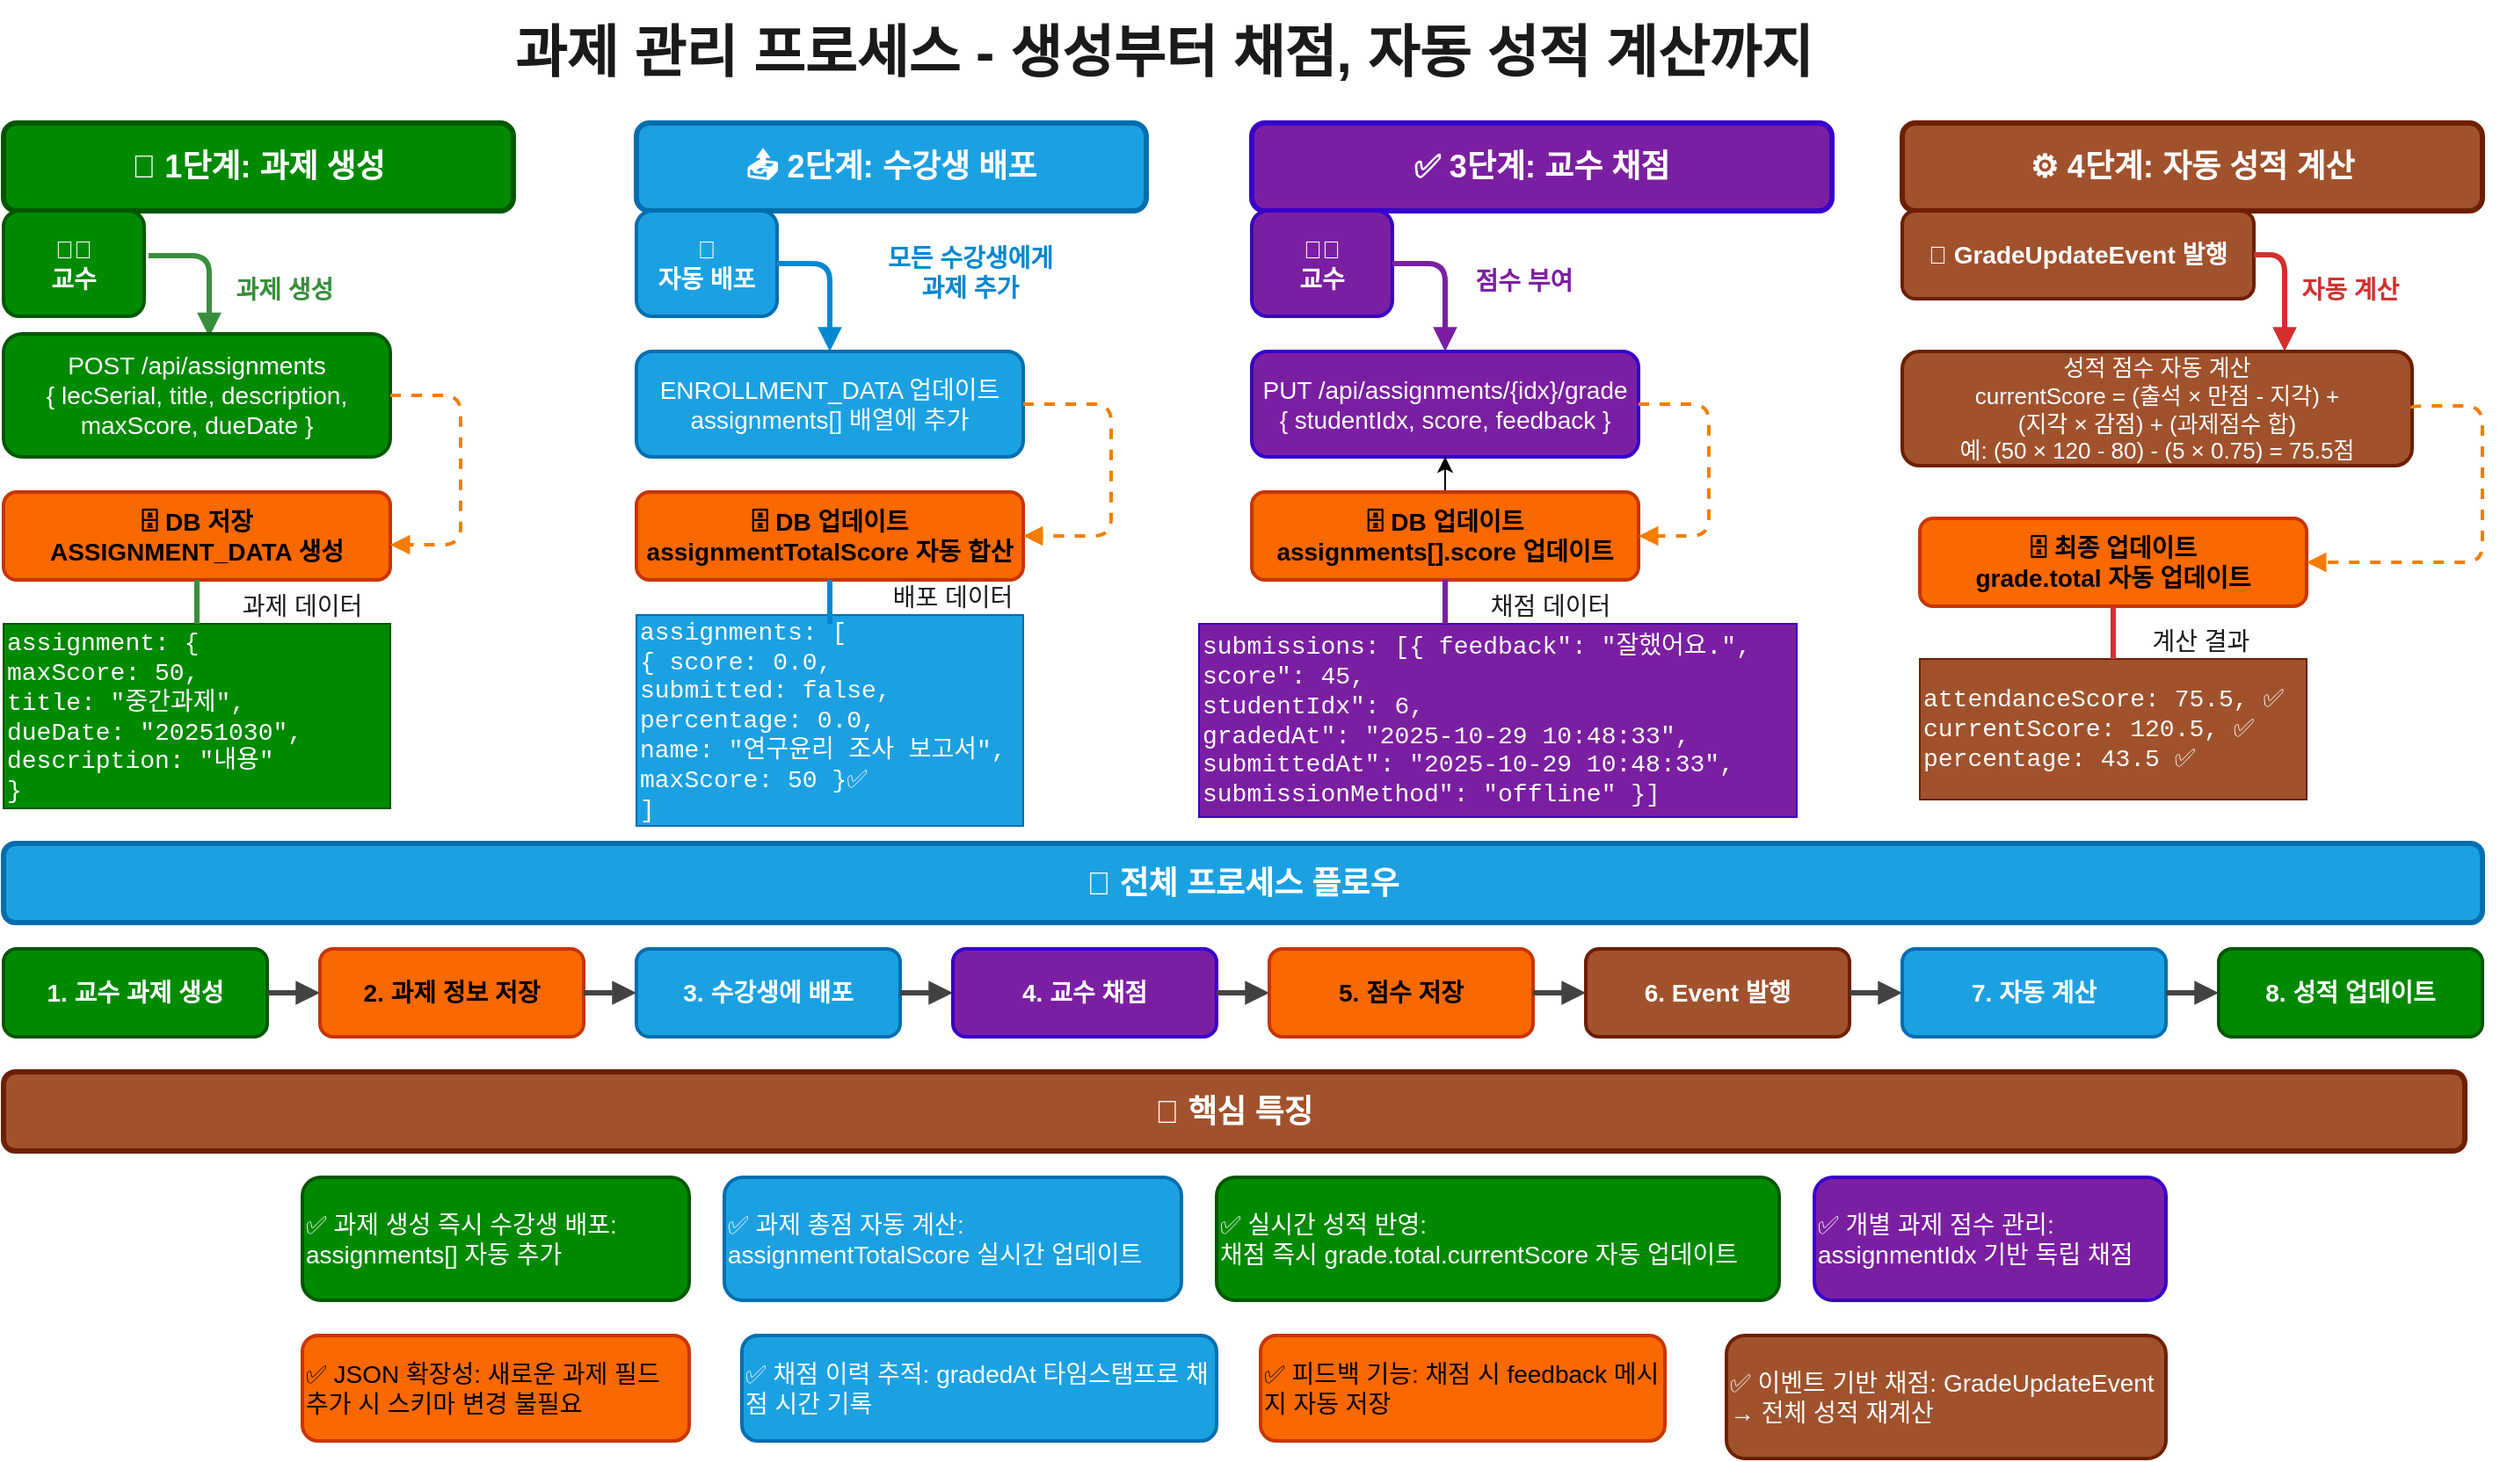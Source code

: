 <mxfile version="28.2.8">
  <diagram name="과제 관리 프로세스" id="assignment-process">
    <mxGraphModel dx="2903" dy="536" grid="1" gridSize="10" guides="1" tooltips="1" connect="1" arrows="1" fold="1" page="1" pageScale="1" pageWidth="1920" pageHeight="1080" background="light-dark(#FFFFFF,#FFFFFF)" math="0" shadow="0">
      <root>
        <mxCell id="0" />
        <mxCell id="1" parent="0" />
        <mxCell id="title" value="과제 관리 프로세스 - 생성부터 채점, 자동 성적 계산까지" style="text;html=1;strokeColor=none;fillColor=none;align=center;verticalAlign=middle;whiteSpace=wrap;rounded=0;fontSize=32;fontStyle=1;fontColor=light-dark(#1A1A1A,#000000);" parent="1" vertex="1">
          <mxGeometry x="-1740" y="30" width="1040" height="60" as="geometry" />
        </mxCell>
        <mxCell id="section1" value="📝 1단계: 과제 생성" style="rounded=1;whiteSpace=wrap;html=1;fillColor=#008a00;strokeColor=#005700;strokeWidth=3;fontSize=18;fontColor=#ffffff;fontStyle=1;" parent="1" vertex="1">
          <mxGeometry x="-1880" y="100" width="290" height="50" as="geometry" />
        </mxCell>
        <mxCell id="professor1" value="👨‍🏫&#xa;교수" style="text;html=1;strokeColor=#005700;fillColor=#008a00;align=center;verticalAlign=middle;whiteSpace=wrap;rounded=1;fontSize=14;fontColor=#ffffff;fontStyle=1;strokeWidth=2;" parent="1" vertex="1">
          <mxGeometry x="-1880" y="150" width="80" height="60" as="geometry" />
        </mxCell>
        <mxCell id="arrow1" value="" style="endArrow=block;html=1;strokeWidth=3;strokeColor=#388E3C;endFill=1;fontSize=14;edgeStyle=orthogonalEdgeStyle;exitX=1.031;exitY=0.425;exitDx=0;exitDy=0;exitPerimeter=0;entryX=0.532;entryY=0.025;entryDx=0;entryDy=0;entryPerimeter=0;" parent="1" source="professor1" target="api1" edge="1">
          <mxGeometry width="50" height="50" relative="1" as="geometry">
            <mxPoint x="-1690" y="195" as="sourcePoint" />
            <mxPoint x="-1680" y="215" as="targetPoint" />
            <Array as="points">
              <mxPoint x="-1763" y="176" />
            </Array>
          </mxGeometry>
        </mxCell>
        <mxCell id="arrow1-label" value="과제 생성" style="text;html=1;strokeColor=none;fillColor=none;align=center;verticalAlign=middle;whiteSpace=wrap;rounded=0;fontSize=14;fontColor=#388E3C;fontStyle=1;" parent="1" vertex="1">
          <mxGeometry x="-1770" y="175" width="100" height="40" as="geometry" />
        </mxCell>
        <mxCell id="api1" value="POST /api/assignments&#xa;{ lecSerial, title, description,&#xa;  maxScore, dueDate }" style="rounded=1;whiteSpace=wrap;html=1;fillColor=#008a00;strokeColor=#005700;strokeWidth=2;fontSize=14;fontColor=#ffffff;align=center;" parent="1" vertex="1">
          <mxGeometry x="-1880" y="220" width="220" height="70" as="geometry" />
        </mxCell>
        <mxCell id="db1" value="🗄️ DB 저장&#xa;ASSIGNMENT_DATA 생성" style="rounded=1;whiteSpace=wrap;html=1;fillColor=#fa6800;strokeColor=#C73500;strokeWidth=2;fontSize=14;fontColor=#000000;fontStyle=1;align=center;" parent="1" vertex="1">
          <mxGeometry x="-1880" y="310" width="220" height="50" as="geometry" />
        </mxCell>
        <mxCell id="db1-arrow" value="" style="endArrow=block;html=1;strokeWidth=2;strokeColor=#F57C00;endFill=1;dashed=1;fontSize=14;exitX=1;exitY=0.5;exitDx=0;exitDy=0;edgeStyle=orthogonalEdgeStyle;" parent="1" source="api1" edge="1">
          <mxGeometry width="50" height="50" relative="1" as="geometry">
            <mxPoint x="-1510" y="230" as="sourcePoint" />
            <mxPoint x="-1660" y="340" as="targetPoint" />
            <Array as="points">
              <mxPoint x="-1620" y="255" />
              <mxPoint x="-1620" y="340" />
            </Array>
          </mxGeometry>
        </mxCell>
        <mxCell id="data1-box" value="&lt;div&gt;assignment: {&lt;/div&gt;&lt;div&gt;maxScore: 50,&lt;/div&gt;&lt;div&gt;title: &quot;중간과제&quot;,&lt;/div&gt;&lt;div&gt;dueDate: &quot;20251030&quot;,&lt;/div&gt;&lt;div&gt;description: &quot;내용&quot;&lt;/div&gt;&lt;div&gt;}&lt;/div&gt;" style="rounded=0;whiteSpace=wrap;html=1;fillColor=#008a00;strokeColor=#005700;strokeWidth=1;fontSize=14;fontColor=#ffffff;align=left;fontFamily=Courier New;" parent="1" vertex="1">
          <mxGeometry x="-1880" y="385" width="220" height="105" as="geometry" />
        </mxCell>
        <mxCell id="section2" value="📤 2단계: 수강생 배포" style="rounded=1;whiteSpace=wrap;html=1;fillColor=#1ba1e2;strokeColor=#006EAF;strokeWidth=3;fontSize=18;fontColor=#ffffff;fontStyle=1;" parent="1" vertex="1">
          <mxGeometry x="-1520" y="100" width="290" height="50" as="geometry" />
        </mxCell>
        <mxCell id="auto-distribute" value="🔄&#xa;자동 배포" style="text;html=1;strokeColor=#006EAF;fillColor=#1ba1e2;align=center;verticalAlign=middle;whiteSpace=wrap;rounded=1;fontSize=14;fontColor=#ffffff;fontStyle=1;strokeWidth=2;" parent="1" vertex="1">
          <mxGeometry x="-1520" y="150" width="80" height="60" as="geometry" />
        </mxCell>
        <mxCell id="arrow3" value="" style="endArrow=block;html=1;strokeWidth=3;strokeColor=#0288D1;endFill=1;entryX=0.5;entryY=0;entryDx=0;entryDy=0;exitX=1;exitY=0.5;exitDx=0;exitDy=0;edgeStyle=orthogonalEdgeStyle;" parent="1" source="auto-distribute" target="api2" edge="1">
          <mxGeometry width="50" height="50" relative="1" as="geometry">
            <mxPoint x="-1430" y="200" as="sourcePoint" />
            <mxPoint x="-1330" y="200" as="targetPoint" />
          </mxGeometry>
        </mxCell>
        <mxCell id="arrow3-label" value="모든 수강생에게&#xa;과제 추가" style="text;html=1;strokeColor=none;fillColor=none;align=center;verticalAlign=middle;whiteSpace=wrap;rounded=0;fontSize=14;fontColor=#0288D1;fontStyle=1;" parent="1" vertex="1">
          <mxGeometry x="-1390" y="170" width="120" height="30" as="geometry" />
        </mxCell>
        <mxCell id="api2" value="ENROLLMENT_DATA 업데이트&#xa;assignments[] 배열에 추가" style="rounded=1;whiteSpace=wrap;html=1;fillColor=#1ba1e2;strokeColor=#006EAF;strokeWidth=2;fontSize=14;fontColor=#ffffff;align=center;" parent="1" vertex="1">
          <mxGeometry x="-1520" y="230" width="220" height="60" as="geometry" />
        </mxCell>
        <mxCell id="db2" value="🗄️ DB 업데이트&#xa;assignmentTotalScore 자동 합산" style="rounded=1;whiteSpace=wrap;html=1;fillColor=#fa6800;strokeColor=#C73500;strokeWidth=2;fontSize=14;fontColor=#000000;fontStyle=1;align=center;" parent="1" vertex="1">
          <mxGeometry x="-1520" y="310" width="220" height="50" as="geometry" />
        </mxCell>
        <mxCell id="db2-arrow" value="" style="endArrow=block;html=1;strokeWidth=2;strokeColor=#F57C00;endFill=1;dashed=1;fontSize=14;entryX=1;entryY=0.5;entryDx=0;entryDy=0;exitX=1;exitY=0.5;exitDx=0;exitDy=0;edgeStyle=orthogonalEdgeStyle;" parent="1" source="api2" target="db2" edge="1">
          <mxGeometry width="50" height="50" relative="1" as="geometry">
            <mxPoint x="-1150" y="235" as="sourcePoint" />
            <mxPoint x="-1150" y="255" as="targetPoint" />
            <Array as="points">
              <mxPoint x="-1250" y="260" />
              <mxPoint x="-1250" y="335" />
            </Array>
          </mxGeometry>
        </mxCell>
        <mxCell id="data2-box" value="&lt;div&gt;assignments: [&lt;/div&gt;&lt;div&gt;{ score: 0.0,&lt;/div&gt;&lt;div&gt;submitted: false,&lt;/div&gt;&lt;div&gt;percentage: 0.0,&lt;/div&gt;&lt;div&gt;name: &quot;연구윤리 조사 보고서&quot;,&lt;/div&gt;&lt;div&gt;maxScore: 50 }✅&lt;/div&gt;&lt;div&gt;]&lt;/div&gt;" style="rounded=0;whiteSpace=wrap;html=1;fillColor=#1ba1e2;strokeColor=#006EAF;strokeWidth=1;fontSize=14;fontColor=#ffffff;align=left;fontFamily=Courier New;" parent="1" vertex="1">
          <mxGeometry x="-1520" y="380" width="220" height="120" as="geometry" />
        </mxCell>
        <mxCell id="section3" value="✅ 3단계: 교수 채점" style="rounded=1;whiteSpace=wrap;html=1;fillColor=light-dark(#7B1FA2,#FF66FF);strokeColor=#3700CC;strokeWidth=3;fontSize=18;fontColor=#ffffff;fontStyle=1;" parent="1" vertex="1">
          <mxGeometry x="-1170" y="100" width="330" height="50" as="geometry" />
        </mxCell>
        <mxCell id="professor2" value="👨‍🏫&#xa;교수" style="text;html=1;strokeColor=#3700CC;fillColor=light-dark(#7B1FA2,#FF66FF);align=center;verticalAlign=middle;whiteSpace=wrap;rounded=1;fontSize=14;fontColor=#ffffff;fontStyle=1;strokeWidth=2;" parent="1" vertex="1">
          <mxGeometry x="-1170" y="150" width="80" height="60" as="geometry" />
        </mxCell>
        <mxCell id="arrow5" value="" style="endArrow=block;html=1;strokeWidth=3;strokeColor=#7B1FA2;endFill=1;fontSize=14;exitX=1;exitY=0.5;exitDx=0;exitDy=0;entryX=0.5;entryY=0;entryDx=0;entryDy=0;edgeStyle=orthogonalEdgeStyle;" parent="1" source="professor2" target="api3" edge="1">
          <mxGeometry width="50" height="50" relative="1" as="geometry">
            <mxPoint x="-790" y="175" as="sourcePoint" />
            <mxPoint x="-840" y="240" as="targetPoint" />
          </mxGeometry>
        </mxCell>
        <mxCell id="arrow5-label" value="점수 부여" style="text;html=1;strokeColor=none;fillColor=none;align=center;verticalAlign=middle;whiteSpace=wrap;rounded=0;fontSize=14;fontColor=#7B1FA2;fontStyle=1;" parent="1" vertex="1">
          <mxGeometry x="-1050" y="175" width="70" height="30" as="geometry" />
        </mxCell>
        <mxCell id="api3" value="PUT /api/assignments/{idx}/grade&#xa;{ studentIdx, score, feedback }" style="rounded=1;whiteSpace=wrap;html=1;fillColor=light-dark(#7B1FA2,#FF66FF);strokeColor=#3700CC;strokeWidth=2;fontSize=14;fontColor=#ffffff;align=center;" parent="1" vertex="1">
          <mxGeometry x="-1170" y="230" width="220" height="60" as="geometry" />
        </mxCell>
        <mxCell id="XcOLc2Sp79laf7mMLdcg-2" value="" style="edgeStyle=orthogonalEdgeStyle;rounded=0;orthogonalLoop=1;jettySize=auto;html=1;" parent="1" source="db3" target="api3" edge="1">
          <mxGeometry relative="1" as="geometry" />
        </mxCell>
        <mxCell id="db3" value="🗄️ DB 업데이트&#xa;assignments[].score 업데이트" style="rounded=1;whiteSpace=wrap;html=1;fillColor=#fa6800;strokeColor=#C73500;strokeWidth=2;fontSize=14;fontColor=#000000;fontStyle=1;align=center;" parent="1" vertex="1">
          <mxGeometry x="-1170" y="310" width="220" height="50" as="geometry" />
        </mxCell>
        <mxCell id="db3-arrow" value="" style="endArrow=block;html=1;strokeWidth=2;strokeColor=#F57C00;endFill=1;dashed=1;fontSize=14;entryX=1;entryY=0.5;entryDx=0;entryDy=0;exitX=1;exitY=0.5;exitDx=0;exitDy=0;edgeStyle=orthogonalEdgeStyle;" parent="1" source="api3" target="db3" edge="1">
          <mxGeometry width="50" height="50" relative="1" as="geometry">
            <mxPoint x="-810" y="235" as="sourcePoint" />
            <mxPoint x="-810" y="255" as="targetPoint" />
            <Array as="points">
              <mxPoint x="-910" y="260" />
              <mxPoint x="-910" y="335" />
            </Array>
          </mxGeometry>
        </mxCell>
        <mxCell id="data3-box" value="&lt;div&gt;submissions: [&lt;span style=&quot;background-color: transparent; color: light-dark(rgb(255, 255, 255), rgb(18, 18, 18));&quot;&gt;{ feedback&quot;: &quot;잘했어요.&quot;,&lt;/span&gt;&lt;/div&gt;&lt;div&gt;score&quot;: 45,&lt;/div&gt;&lt;div&gt;studentIdx&quot;: 6,&lt;/div&gt;&lt;div&gt;gradedAt&quot;: &quot;2025-10-29 10:48:33&quot;,&lt;/div&gt;&lt;div&gt;submittedAt&quot;: &quot;2025-10-29 10:48:33&quot;,&lt;/div&gt;&lt;div&gt;submissionMethod&quot;: &quot;offline&quot; }&lt;span style=&quot;background-color: transparent; color: light-dark(rgb(255, 255, 255), rgb(18, 18, 18));&quot;&gt;]&lt;/span&gt;&lt;/div&gt;" style="rounded=0;whiteSpace=wrap;html=1;fillColor=light-dark(#7B1FA2,#FF66FF);strokeColor=#3700CC;strokeWidth=1;fontSize=14;fontColor=#ffffff;align=left;fontFamily=Courier New;" parent="1" vertex="1">
          <mxGeometry x="-1200" y="385" width="340" height="110" as="geometry" />
        </mxCell>
        <mxCell id="section4" value="⚙️ 4단계: 자동 성적 계산" style="rounded=1;whiteSpace=wrap;html=1;fillColor=#a0522d;strokeColor=#6D1F00;strokeWidth=3;fontSize=18;fontColor=#ffffff;fontStyle=1;" parent="1" vertex="1">
          <mxGeometry x="-800" y="100" width="330" height="50" as="geometry" />
        </mxCell>
        <mxCell id="event-box" value="🔔 GradeUpdateEvent 발행" style="rounded=1;whiteSpace=wrap;html=1;fillColor=#a0522d;strokeColor=#6D1F00;strokeWidth=2;fontSize=14;fontColor=#ffffff;fontStyle=1;align=center;" parent="1" vertex="1">
          <mxGeometry x="-800" y="150" width="200" height="50" as="geometry" />
        </mxCell>
        <mxCell id="arrow7" value="" style="endArrow=block;html=1;strokeWidth=3;strokeColor=#D32F2F;endFill=1;fontSize=14;exitX=1;exitY=0.5;exitDx=0;exitDy=0;entryX=0.75;entryY=0;entryDx=0;entryDy=0;edgeStyle=orthogonalEdgeStyle;" parent="1" source="event-box" target="calc-box" edge="1">
          <mxGeometry width="50" height="50" relative="1" as="geometry">
            <mxPoint x="-520" y="200" as="sourcePoint" />
            <mxPoint x="-700" y="240" as="targetPoint" />
            <Array as="points">
              <mxPoint x="-582" y="175" />
            </Array>
          </mxGeometry>
        </mxCell>
        <mxCell id="arrow7-label" value="자동 계산" style="text;html=1;strokeColor=none;fillColor=none;align=center;verticalAlign=middle;whiteSpace=wrap;rounded=0;fontSize=14;fontColor=#D32F2F;fontStyle=1;" parent="1" vertex="1">
          <mxGeometry x="-580" y="180" width="70" height="30" as="geometry" />
        </mxCell>
        <mxCell id="calc-box" value="성적 점수 자동 계산&#xa;currentScore = (출석 × 만점 - 지각) +&#xa;(지각 × 감점) + (과제점수 합)&#xa;예: (50 × 120 - 80) - (5 × 0.75) = 75.5점" style="rounded=1;whiteSpace=wrap;html=1;fillColor=#a0522d;strokeColor=#6D1F00;strokeWidth=2;fontSize=13;fontColor=#ffffff;align=center;" parent="1" vertex="1">
          <mxGeometry x="-800" y="230" width="290" height="65" as="geometry" />
        </mxCell>
        <mxCell id="db4" value="🗄️ 최종 업데이트&#xa;grade.total 자동 업데이트" style="rounded=1;whiteSpace=wrap;html=1;fillColor=#fa6800;strokeColor=#C73500;strokeWidth=2;fontSize=14;fontColor=#000000;fontStyle=1;align=center;" parent="1" vertex="1">
          <mxGeometry x="-790" y="325" width="220" height="50" as="geometry" />
        </mxCell>
        <mxCell id="db4-arrow" value="" style="endArrow=block;html=1;strokeWidth=2;strokeColor=#F57C00;endFill=1;dashed=1;fontSize=14;exitX=1;exitY=0.5;exitDx=0;exitDy=0;edgeStyle=orthogonalEdgeStyle;entryX=1;entryY=0.5;entryDx=0;entryDy=0;" parent="1" source="calc-box" target="db4" edge="1">
          <mxGeometry width="50" height="50" relative="1" as="geometry">
            <mxPoint x="-450" y="245" as="sourcePoint" />
            <mxPoint x="-540" y="400" as="targetPoint" />
            <Array as="points">
              <mxPoint x="-510" y="261" />
              <mxPoint x="-470" y="261" />
              <mxPoint x="-470" y="350" />
            </Array>
          </mxGeometry>
        </mxCell>
        <mxCell id="data4-box" value="attendanceScore: 75.5, ✅&#xa;currentScore: 120.5, ✅&#xa;percentage: 43.5 ✅" style="rounded=0;whiteSpace=wrap;html=1;fillColor=#a0522d;strokeColor=#6D1F00;strokeWidth=1;fontSize=14;fontColor=#ffffff;align=left;fontFamily=Courier New;" parent="1" vertex="1">
          <mxGeometry x="-790" y="405" width="220" height="80" as="geometry" />
        </mxCell>
        <mxCell id="process-title" value="🔄 전체 프로세스 플로우" style="rounded=1;whiteSpace=wrap;html=1;fillColor=#1ba1e2;strokeColor=#006EAF;strokeWidth=3;fontSize=18;fontColor=#ffffff;fontStyle=1;" parent="1" vertex="1">
          <mxGeometry x="-1880" y="510" width="1410" height="45" as="geometry" />
        </mxCell>
        <mxCell id="flow1" value="1. 교수 과제 생성" style="rounded=1;whiteSpace=wrap;html=1;fillColor=#008a00;strokeColor=#005700;strokeWidth=2;fontSize=14;fontColor=#ffffff;fontStyle=1;" parent="1" vertex="1">
          <mxGeometry x="-1880" y="570" width="150" height="50" as="geometry" />
        </mxCell>
        <mxCell id="flow-arrow1" value="" style="endArrow=block;html=1;strokeWidth=3;strokeColor=light-dark(#424242,#0000CC);endFill=1;exitX=1;exitY=0.5;exitDx=0;exitDy=0;entryX=0;entryY=0.5;entryDx=0;entryDy=0;fontSize=14;" parent="1" source="flow1" target="flow2" edge="1">
          <mxGeometry width="50" height="50" relative="1" as="geometry">
            <mxPoint x="-1620" y="595" as="sourcePoint" />
            <mxPoint x="-1550" y="595" as="targetPoint" />
          </mxGeometry>
        </mxCell>
        <mxCell id="flow2" value="2. 과제 정보 저장" style="rounded=1;whiteSpace=wrap;html=1;fillColor=#fa6800;strokeColor=#C73500;strokeWidth=2;fontSize=14;fontColor=#000000;fontStyle=1;" parent="1" vertex="1">
          <mxGeometry x="-1700" y="570" width="150" height="50" as="geometry" />
        </mxCell>
        <mxCell id="flow-arrow2" value="" style="endArrow=block;html=1;strokeWidth=3;strokeColor=light-dark(#424242,#0000CC);endFill=1;exitX=1;exitY=0.5;exitDx=0;exitDy=0;entryX=0;entryY=0.5;entryDx=0;entryDy=0;fontSize=14;" parent="1" source="flow2" target="flow3" edge="1">
          <mxGeometry width="50" height="50" relative="1" as="geometry">
            <mxPoint x="-1440" y="595" as="sourcePoint" />
            <mxPoint x="-1370" y="595" as="targetPoint" />
          </mxGeometry>
        </mxCell>
        <mxCell id="flow3" value="3. 수강생에 배포" style="rounded=1;whiteSpace=wrap;html=1;fillColor=#1ba1e2;strokeColor=#006EAF;strokeWidth=2;fontSize=14;fontColor=#ffffff;fontStyle=1;" parent="1" vertex="1">
          <mxGeometry x="-1520" y="570" width="150" height="50" as="geometry" />
        </mxCell>
        <mxCell id="flow-arrow3" value="" style="endArrow=block;html=1;strokeWidth=3;strokeColor=light-dark(#424242,#0000CC);endFill=1;exitX=1;exitY=0.5;exitDx=0;exitDy=0;entryX=0;entryY=0.5;entryDx=0;entryDy=0;fontSize=14;" parent="1" source="flow3" target="flow4" edge="1">
          <mxGeometry width="50" height="50" relative="1" as="geometry">
            <mxPoint x="-1260" y="595" as="sourcePoint" />
            <mxPoint x="-1190" y="595" as="targetPoint" />
          </mxGeometry>
        </mxCell>
        <mxCell id="flow4" value="4. 교수 채점" style="rounded=1;whiteSpace=wrap;html=1;fillColor=light-dark(#7B1FA2,#FF66FF);strokeColor=#3700CC;strokeWidth=2;fontSize=14;fontColor=#ffffff;fontStyle=1;" parent="1" vertex="1">
          <mxGeometry x="-1340" y="570" width="150" height="50" as="geometry" />
        </mxCell>
        <mxCell id="flow-arrow4" value="" style="endArrow=block;html=1;strokeWidth=3;strokeColor=light-dark(#424242,#0000CC);endFill=1;exitX=1;exitY=0.5;exitDx=0;exitDy=0;entryX=0;entryY=0.5;entryDx=0;entryDy=0;fontSize=14;" parent="1" source="flow4" target="flow5" edge="1">
          <mxGeometry width="50" height="50" relative="1" as="geometry">
            <mxPoint x="-1080" y="595" as="sourcePoint" />
            <mxPoint x="-1010" y="595" as="targetPoint" />
          </mxGeometry>
        </mxCell>
        <mxCell id="flow5" value="5. 점수 저장" style="rounded=1;whiteSpace=wrap;html=1;fillColor=#fa6800;strokeColor=#C73500;strokeWidth=2;fontSize=14;fontColor=#000000;fontStyle=1;" parent="1" vertex="1">
          <mxGeometry x="-1160" y="570" width="150" height="50" as="geometry" />
        </mxCell>
        <mxCell id="flow-arrow5" value="" style="endArrow=block;html=1;strokeWidth=3;strokeColor=light-dark(#424242,#0000CC);endFill=1;exitX=1;exitY=0.5;exitDx=0;exitDy=0;entryX=0;entryY=0.5;entryDx=0;entryDy=0;fontSize=14;" parent="1" source="flow5" target="flow6" edge="1">
          <mxGeometry width="50" height="50" relative="1" as="geometry">
            <mxPoint x="-900" y="595" as="sourcePoint" />
            <mxPoint x="-830" y="595" as="targetPoint" />
          </mxGeometry>
        </mxCell>
        <mxCell id="flow6" value="6. Event 발행" style="rounded=1;whiteSpace=wrap;html=1;fillColor=#a0522d;strokeColor=#6D1F00;strokeWidth=2;fontSize=14;fontColor=#ffffff;fontStyle=1;" parent="1" vertex="1">
          <mxGeometry x="-980" y="570" width="150" height="50" as="geometry" />
        </mxCell>
        <mxCell id="flow-arrow6" value="" style="endArrow=block;html=1;strokeWidth=3;strokeColor=light-dark(#424242,#0000CC);endFill=1;exitX=1;exitY=0.5;exitDx=0;exitDy=0;entryX=0;entryY=0.5;entryDx=0;entryDy=0;fontSize=14;" parent="1" source="flow6" target="flow7" edge="1">
          <mxGeometry width="50" height="50" relative="1" as="geometry">
            <mxPoint x="-795" y="725" as="sourcePoint" />
            <mxPoint x="-725" y="725" as="targetPoint" />
          </mxGeometry>
        </mxCell>
        <mxCell id="flow7" value="7. 자동 계산" style="rounded=1;whiteSpace=wrap;html=1;fillColor=#1ba1e2;strokeColor=#006EAF;strokeWidth=2;fontSize=14;fontColor=#ffffff;fontStyle=1;" parent="1" vertex="1">
          <mxGeometry x="-800" y="570" width="150" height="50" as="geometry" />
        </mxCell>
        <mxCell id="flow-arrow7" value="" style="endArrow=block;html=1;strokeWidth=3;strokeColor=light-dark(#424242,#0000CC);endFill=1;entryX=0;entryY=0.5;entryDx=0;entryDy=0;exitX=1;exitY=0.5;exitDx=0;exitDy=0;fontSize=14;" parent="1" source="flow7" target="flow8" edge="1">
          <mxGeometry width="50" height="50" relative="1" as="geometry">
            <mxPoint x="-575" y="725" as="sourcePoint" />
            <mxPoint x="-505" y="725" as="targetPoint" />
          </mxGeometry>
        </mxCell>
        <mxCell id="flow8" value="8. 성적 업데이트" style="rounded=1;whiteSpace=wrap;html=1;fillColor=#008a00;strokeColor=#005700;strokeWidth=2;fontSize=14;fontColor=#ffffff;fontStyle=1;" parent="1" vertex="1">
          <mxGeometry x="-620" y="570" width="150" height="50" as="geometry" />
        </mxCell>
        <mxCell id="features-title" value="🎯 핵심 특징" style="rounded=1;whiteSpace=wrap;html=1;fillColor=#a0522d;strokeColor=#6D1F00;strokeWidth=3;fontSize=18;fontColor=#ffffff;fontStyle=1;" parent="1" vertex="1">
          <mxGeometry x="-1880" y="640" width="1400" height="45" as="geometry" />
        </mxCell>
        <mxCell id="feature1" value="✅ 과제 생성 즉시 수강생 배포: assignments[] 자동 추가" style="rounded=1;whiteSpace=wrap;html=1;fillColor=#008a00;strokeColor=#005700;strokeWidth=2;fontSize=14;fontColor=#ffffff;align=left;" parent="1" vertex="1">
          <mxGeometry x="-1710" y="700" width="220" height="70" as="geometry" />
        </mxCell>
        <mxCell id="feature2" value="✅ 과제 총점 자동 계산: assignmentTotalScore 실시간 업데이트" style="rounded=1;whiteSpace=wrap;html=1;fillColor=#1ba1e2;strokeColor=#006EAF;strokeWidth=2;fontSize=14;fontColor=#ffffff;align=left;" parent="1" vertex="1">
          <mxGeometry x="-1470" y="700" width="260" height="70" as="geometry" />
        </mxCell>
        <mxCell id="feature3" value="✅ 이벤트 기반 채점: GradeUpdateEvent → 전체 성적 재계산" style="rounded=1;whiteSpace=wrap;html=1;fillColor=#a0522d;strokeColor=#6D1F00;strokeWidth=2;fontSize=14;fontColor=#ffffff;align=left;" parent="1" vertex="1">
          <mxGeometry x="-900" y="790" width="250" height="70" as="geometry" />
        </mxCell>
        <mxCell id="feature4" value="✅ 실시간 성적 반영:&amp;nbsp;&lt;div&gt;채점 즉시 grade.total.currentScore 자동 업데이트&lt;/div&gt;" style="rounded=1;whiteSpace=wrap;html=1;fillColor=#008a00;strokeColor=#005700;strokeWidth=2;fontSize=14;fontColor=#ffffff;align=left;" parent="1" vertex="1">
          <mxGeometry x="-1190" y="700" width="320" height="70" as="geometry" />
        </mxCell>
        <mxCell id="feature5" value="✅ 개별 과제 점수 관리: assignmentIdx 기반 독립 채점" style="rounded=1;whiteSpace=wrap;html=1;fillColor=light-dark(#7B1FA2,#FF66FF);strokeColor=#3700CC;strokeWidth=2;fontSize=14;fontColor=#ffffff;align=left;" parent="1" vertex="1">
          <mxGeometry x="-850" y="700" width="200" height="70" as="geometry" />
        </mxCell>
        <mxCell id="feature6" value="✅ 피드백 기능: 채점 시 feedback 메시지 자동 저장" style="rounded=1;whiteSpace=wrap;html=1;fillColor=#fa6800;strokeColor=#C73500;strokeWidth=2;fontSize=14;fontColor=#000000;align=left;" parent="1" vertex="1">
          <mxGeometry x="-1165" y="790" width="230" height="60" as="geometry" />
        </mxCell>
        <mxCell id="feature7" value="✅ 채점 이력 추적: gradedAt 타임스탬프로 채점 시간 기록" style="rounded=1;whiteSpace=wrap;html=1;fillColor=#1ba1e2;strokeColor=#006EAF;strokeWidth=2;fontSize=14;fontColor=#ffffff;align=left;" parent="1" vertex="1">
          <mxGeometry x="-1460" y="790" width="270" height="60" as="geometry" />
        </mxCell>
        <mxCell id="feature8" value="✅ JSON 확장성: 새로운 과제 필드 추가 시 스키마 변경 불필요" style="rounded=1;whiteSpace=wrap;html=1;fillColor=#fa6800;strokeColor=#C73500;strokeWidth=2;fontSize=14;fontColor=#000000;align=left;" parent="1" vertex="1">
          <mxGeometry x="-1710" y="790" width="220" height="60" as="geometry" />
        </mxCell>
        <mxCell id="connect1" value="" style="endArrow=none;html=1;strokeWidth=3;strokeColor=#388E3C;entryX=0.5;entryY=1;entryDx=0;entryDy=0;fontSize=14;exitX=0.5;exitY=0;exitDx=0;exitDy=0;fontColor=light-dark(default, #fb7b35);" parent="1" source="data1-box" target="db1" edge="1">
          <mxGeometry width="50" height="50" relative="1" as="geometry">
            <mxPoint x="-1490" y="360" as="sourcePoint" />
            <mxPoint x="-1695" y="300" as="targetPoint" />
          </mxGeometry>
        </mxCell>
        <mxCell id="connect2" value="" style="endArrow=none;html=1;strokeWidth=3;strokeColor=#0288D1;entryX=0.5;entryY=1;entryDx=0;entryDy=0;fontSize=14;fontColor=light-dark(default, #fb7b35);" parent="1" target="db2" edge="1">
          <mxGeometry width="50" height="50" relative="1" as="geometry">
            <mxPoint x="-1410" y="385" as="sourcePoint" />
            <mxPoint x="-1350" y="330" as="targetPoint" />
          </mxGeometry>
        </mxCell>
        <mxCell id="connect3" value="" style="endArrow=none;html=1;strokeWidth=3;strokeColor=#7B1FA2;exitX=0.5;exitY=1;exitDx=0;exitDy=0;fontSize=14;fontColor=light-dark(default, #fb7b35);" parent="1" source="db3" edge="1">
          <mxGeometry width="50" height="50" relative="1" as="geometry">
            <mxPoint x="-1050" y="320" as="sourcePoint" />
            <mxPoint x="-1060" y="385" as="targetPoint" />
          </mxGeometry>
        </mxCell>
        <mxCell id="connect4" value="" style="endArrow=none;html=1;strokeWidth=3;strokeColor=#D32F2F;exitX=0.5;exitY=1;exitDx=0;exitDy=0;fontSize=14;fontColor=light-dark(default, #fb7b35);entryX=0.5;entryY=0;entryDx=0;entryDy=0;" parent="1" source="db4" target="data4-box" edge="1">
          <mxGeometry width="50" height="50" relative="1" as="geometry">
            <mxPoint x="-690" y="370" as="sourcePoint" />
            <mxPoint x="-700" y="400" as="targetPoint" />
          </mxGeometry>
        </mxCell>
        <mxCell id="label1" value="과제 데이터" style="text;html=1;strokeColor=none;fillColor=none;align=center;verticalAlign=middle;whiteSpace=wrap;rounded=0;fontSize=14;fontColor=light-dark(#1A1A1A,#000000);fontStyle=0;labelBackgroundColor=none;" parent="1" vertex="1">
          <mxGeometry x="-1750" y="365" width="80" height="20" as="geometry" />
        </mxCell>
        <mxCell id="label2" value="배포 데이터" style="text;html=1;strokeColor=none;fillColor=none;align=center;verticalAlign=middle;whiteSpace=wrap;rounded=0;fontSize=14;fontColor=light-dark(#1A1A1A,#000000);fontStyle=0;labelBackgroundColor=none;" parent="1" vertex="1">
          <mxGeometry x="-1380" y="360" width="80" height="20" as="geometry" />
        </mxCell>
        <mxCell id="label3" value="채점 데이터" style="text;html=1;strokeColor=none;fillColor=none;align=center;verticalAlign=middle;whiteSpace=wrap;rounded=0;fontSize=14;fontColor=light-dark(#1A1A1A,#000000);fontStyle=0;labelBackgroundColor=none;" parent="1" vertex="1">
          <mxGeometry x="-1040" y="365" width="80" height="20" as="geometry" />
        </mxCell>
        <mxCell id="label4" value="&lt;font&gt;계산 결과&lt;/font&gt;" style="text;html=1;strokeColor=none;fillColor=none;align=center;verticalAlign=middle;whiteSpace=wrap;rounded=0;fontSize=14;fontColor=light-dark(#1A1A1A,#000000);fontStyle=0;labelBackgroundColor=none;" parent="1" vertex="1">
          <mxGeometry x="-670" y="385" width="80" height="20" as="geometry" />
        </mxCell>
      </root>
    </mxGraphModel>
  </diagram>
</mxfile>
